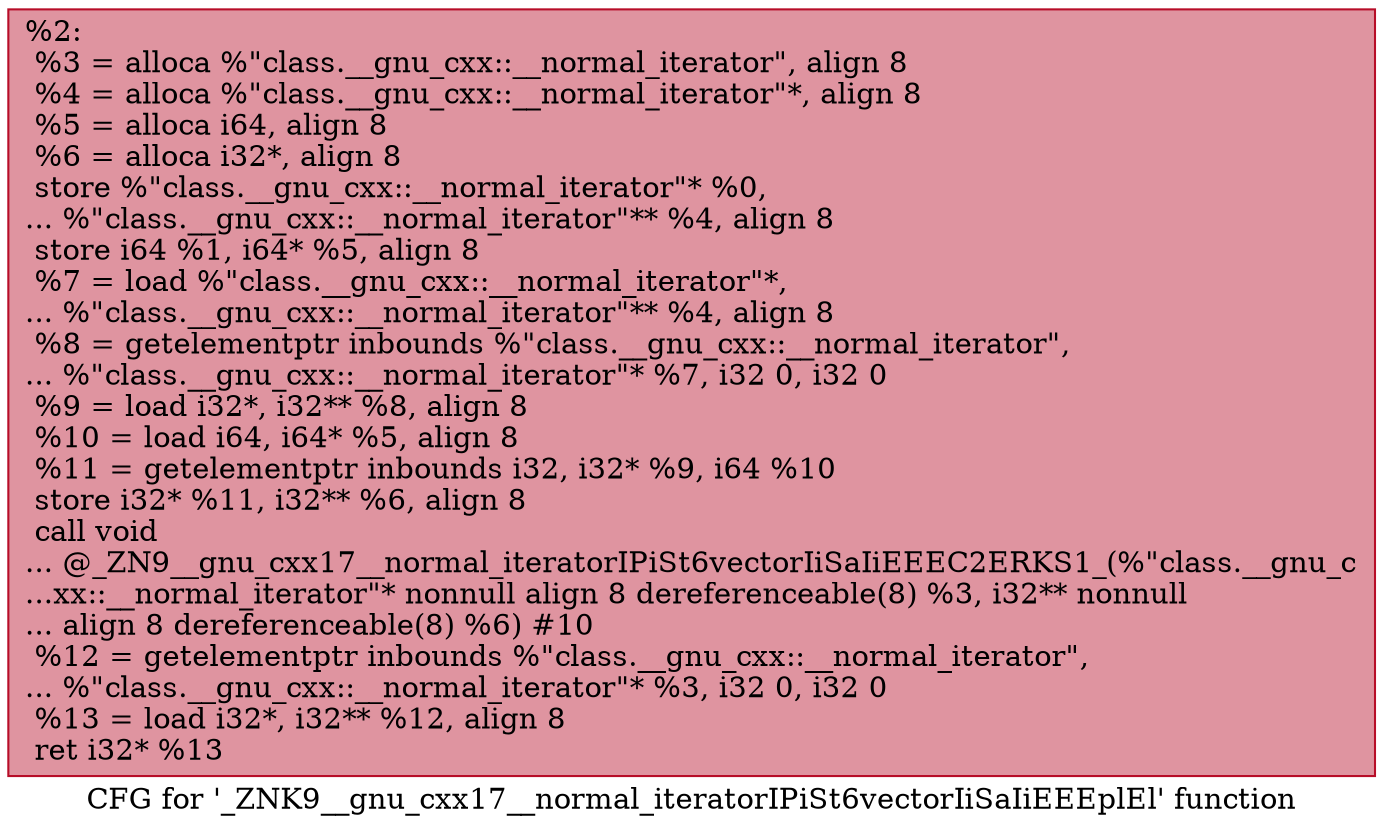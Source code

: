digraph "CFG for '_ZNK9__gnu_cxx17__normal_iteratorIPiSt6vectorIiSaIiEEEplEl' function" {
	label="CFG for '_ZNK9__gnu_cxx17__normal_iteratorIPiSt6vectorIiSaIiEEEplEl' function";

	Node0x5592a45101e0 [shape=record,color="#b70d28ff", style=filled, fillcolor="#b70d2870",label="{%2:\l  %3 = alloca %\"class.__gnu_cxx::__normal_iterator\", align 8\l  %4 = alloca %\"class.__gnu_cxx::__normal_iterator\"*, align 8\l  %5 = alloca i64, align 8\l  %6 = alloca i32*, align 8\l  store %\"class.__gnu_cxx::__normal_iterator\"* %0,\l... %\"class.__gnu_cxx::__normal_iterator\"** %4, align 8\l  store i64 %1, i64* %5, align 8\l  %7 = load %\"class.__gnu_cxx::__normal_iterator\"*,\l... %\"class.__gnu_cxx::__normal_iterator\"** %4, align 8\l  %8 = getelementptr inbounds %\"class.__gnu_cxx::__normal_iterator\",\l... %\"class.__gnu_cxx::__normal_iterator\"* %7, i32 0, i32 0\l  %9 = load i32*, i32** %8, align 8\l  %10 = load i64, i64* %5, align 8\l  %11 = getelementptr inbounds i32, i32* %9, i64 %10\l  store i32* %11, i32** %6, align 8\l  call void\l... @_ZN9__gnu_cxx17__normal_iteratorIPiSt6vectorIiSaIiEEEC2ERKS1_(%\"class.__gnu_c\l...xx::__normal_iterator\"* nonnull align 8 dereferenceable(8) %3, i32** nonnull\l... align 8 dereferenceable(8) %6) #10\l  %12 = getelementptr inbounds %\"class.__gnu_cxx::__normal_iterator\",\l... %\"class.__gnu_cxx::__normal_iterator\"* %3, i32 0, i32 0\l  %13 = load i32*, i32** %12, align 8\l  ret i32* %13\l}"];
}
